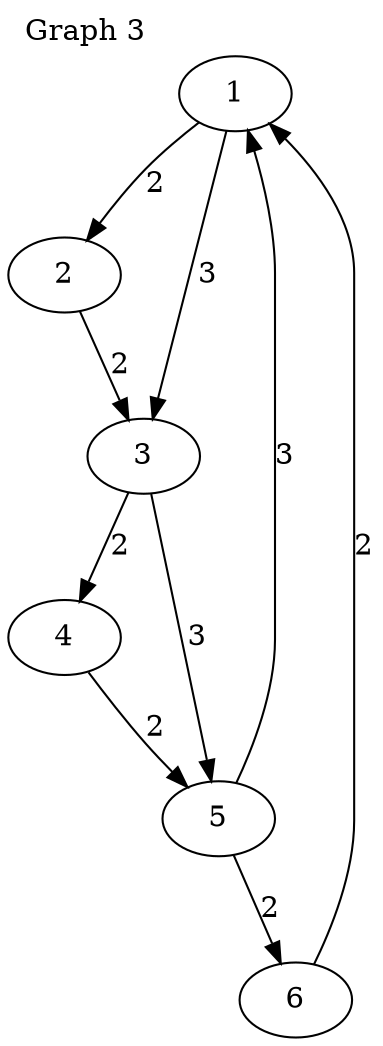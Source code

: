 digraph {
    label="Graph 3";
    labelloc=top;
    labeljust=left;
    1 -> 2[label="2", weight="2"];
    1 -> 3[label="3", weight="3"];
    2 -> 3[label="2", weight="2"];
    3 -> 4[label="2", weight="2"];
    3 -> 5[label="3", weight="3"];
    4 -> 5[label="2", weight="2"];
    5 -> 6[label="2", weight="2"];
    5 -> 1[label="3", weight="3"];
    6 -> 1[label="2", weight="2"];  
}